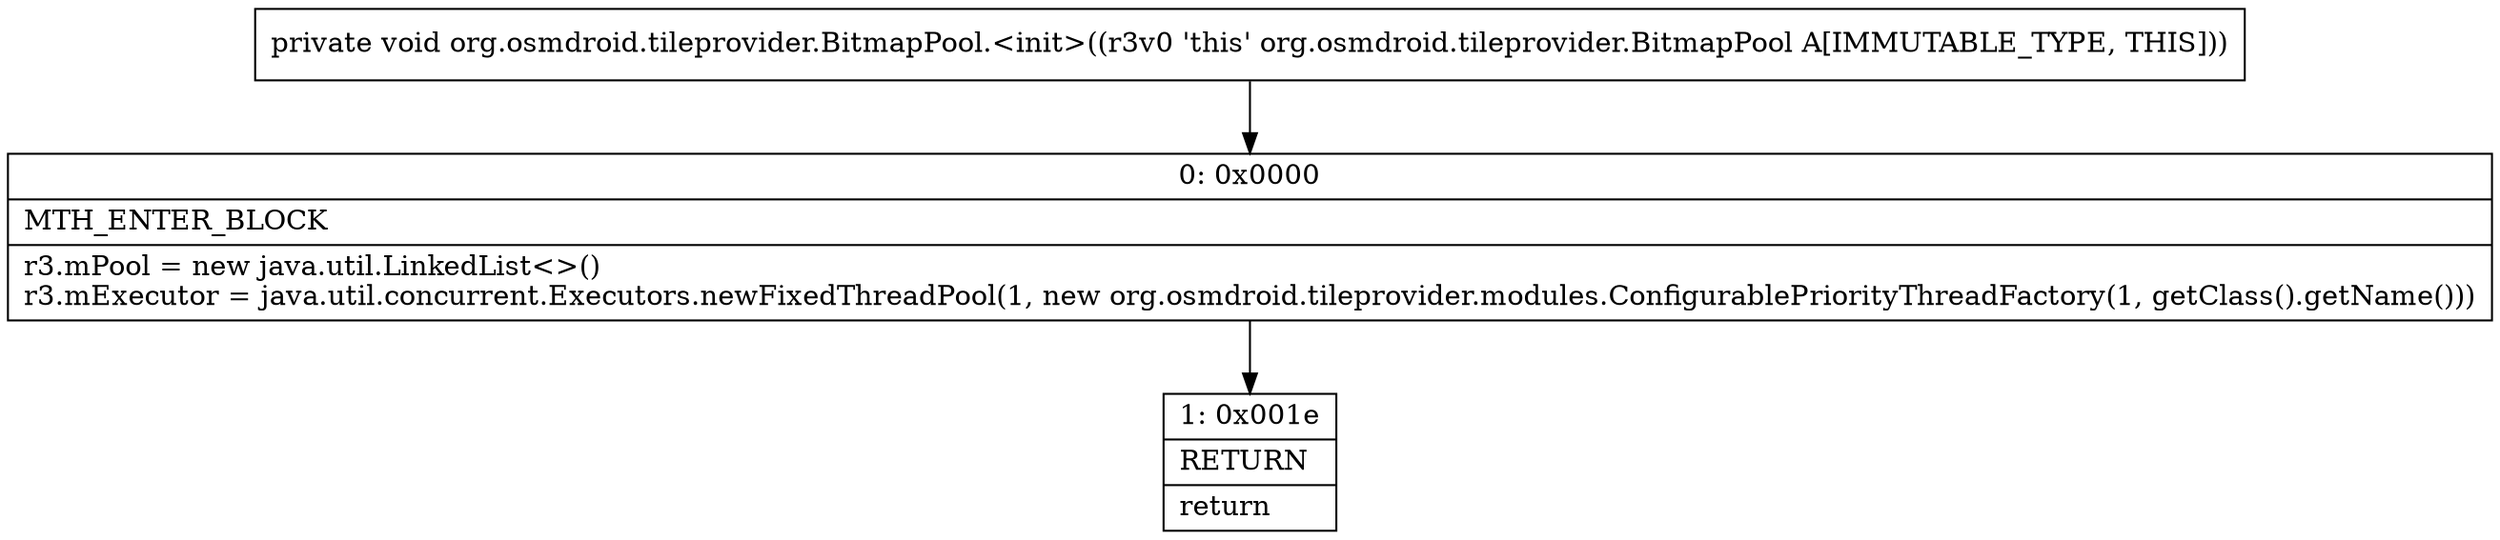 digraph "CFG fororg.osmdroid.tileprovider.BitmapPool.\<init\>()V" {
Node_0 [shape=record,label="{0\:\ 0x0000|MTH_ENTER_BLOCK\l|r3.mPool = new java.util.LinkedList\<\>()\lr3.mExecutor = java.util.concurrent.Executors.newFixedThreadPool(1, new org.osmdroid.tileprovider.modules.ConfigurablePriorityThreadFactory(1, getClass().getName()))\l}"];
Node_1 [shape=record,label="{1\:\ 0x001e|RETURN\l|return\l}"];
MethodNode[shape=record,label="{private void org.osmdroid.tileprovider.BitmapPool.\<init\>((r3v0 'this' org.osmdroid.tileprovider.BitmapPool A[IMMUTABLE_TYPE, THIS])) }"];
MethodNode -> Node_0;
Node_0 -> Node_1;
}

